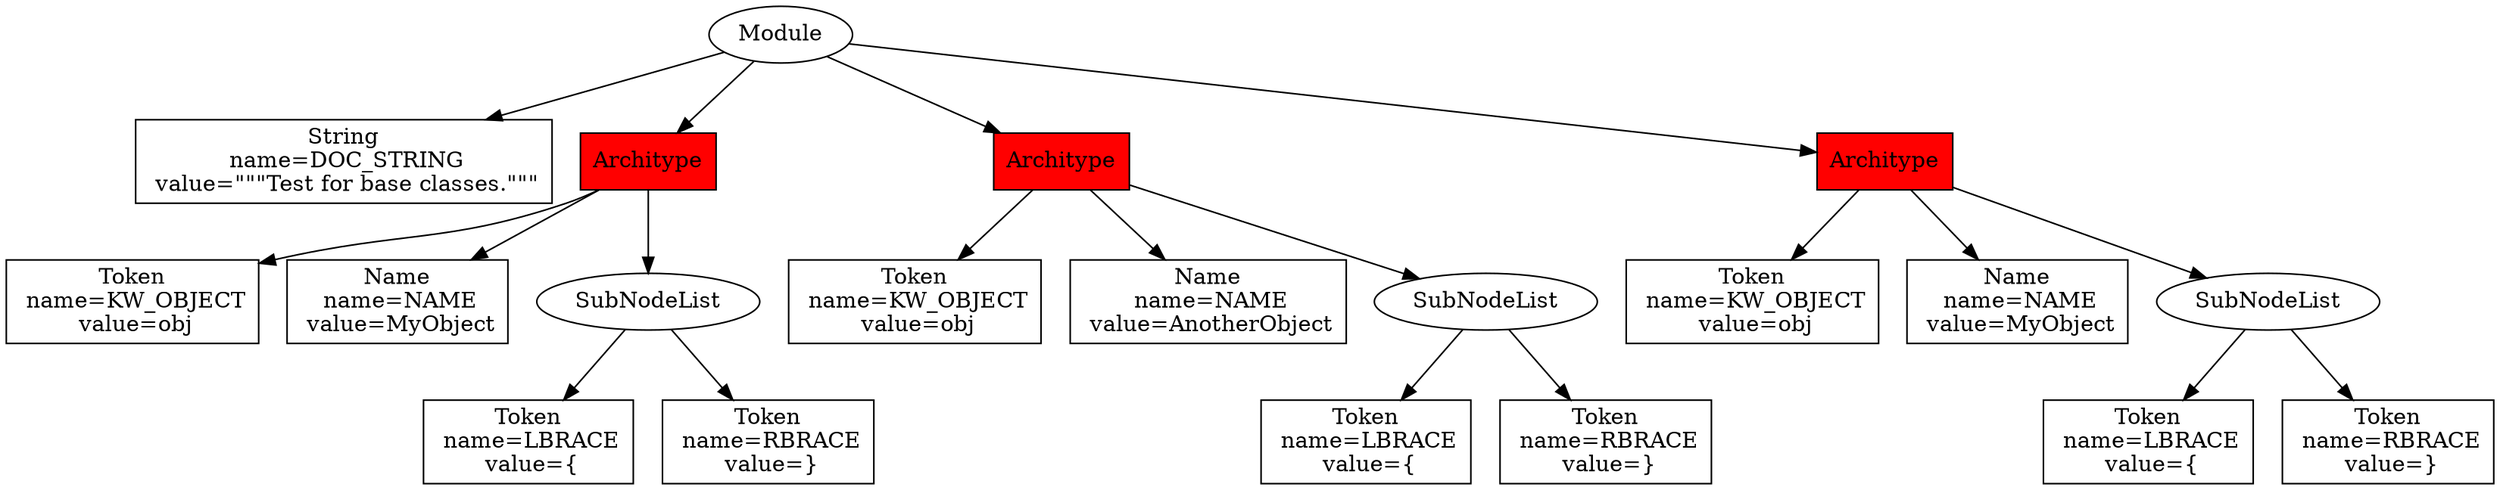 digraph graph1 {0 [label="Module"];
0  -> 1;
0  -> 2;
0  -> 3;
0  -> 4;
1 [label=<String<BR/> name=DOC_STRING<BR/> value=&quot;&quot;&quot;Test for base classes.&quot;&quot;&quot;> shape="box"];
2 [label="Architype" shape="box" style="filled" fillcolor="red"];
2  -> 5;
2  -> 6;
2  -> 7;
5 [label=<Token<BR/> name=KW_OBJECT<BR/> value=obj> shape="box"];
6 [label=<Name<BR/> name=NAME<BR/> value=MyObject> shape="box"];
7 [label="SubNodeList"];
7  -> 8;
7  -> 9;
8 [label=<Token<BR/> name=LBRACE<BR/> value={> shape="box"];
9 [label=<Token<BR/> name=RBRACE<BR/> value=}> shape="box"];
3 [label="Architype" shape="box" style="filled" fillcolor="red"];
3  -> 10;
3  -> 11;
3  -> 12;
10 [label=<Token<BR/> name=KW_OBJECT<BR/> value=obj> shape="box"];
11 [label=<Name<BR/> name=NAME<BR/> value=AnotherObject> shape="box"];
12 [label="SubNodeList"];
12  -> 13;
12  -> 14;
13 [label=<Token<BR/> name=LBRACE<BR/> value={> shape="box"];
14 [label=<Token<BR/> name=RBRACE<BR/> value=}> shape="box"];
4 [label="Architype" shape="box" style="filled" fillcolor="red"];
4  -> 15;
4  -> 16;
4  -> 17;
15 [label=<Token<BR/> name=KW_OBJECT<BR/> value=obj> shape="box"];
16 [label=<Name<BR/> name=NAME<BR/> value=MyObject> shape="box"];
17 [label="SubNodeList"];
17  -> 18;
17  -> 19;
18 [label=<Token<BR/> name=LBRACE<BR/> value={> shape="box"];
19 [label=<Token<BR/> name=RBRACE<BR/> value=}> shape="box"];}